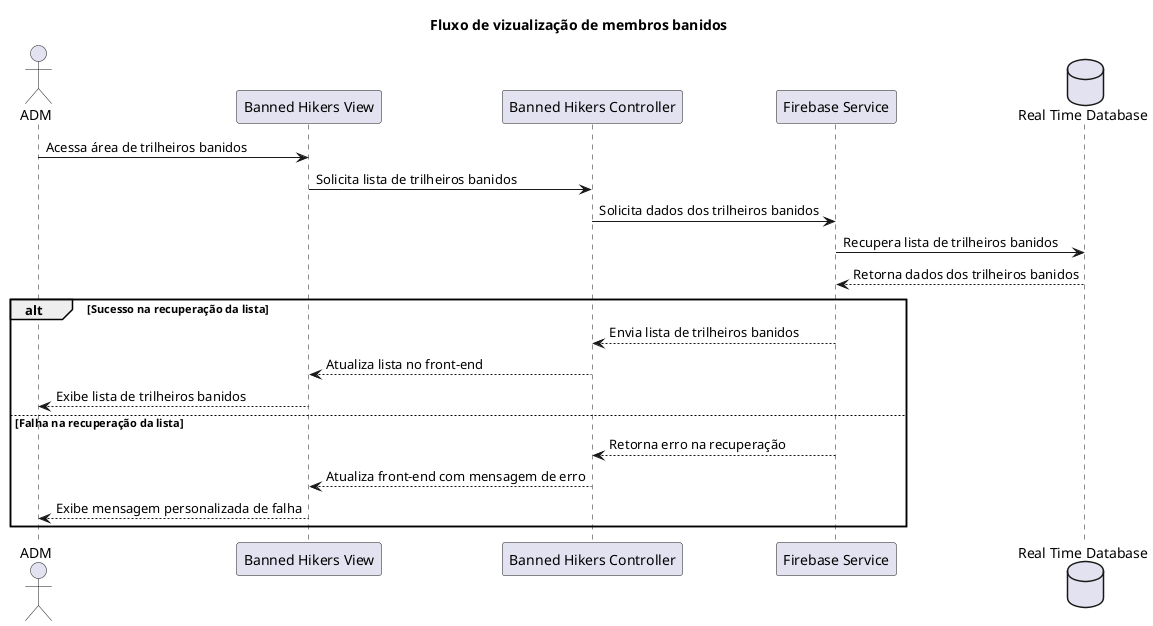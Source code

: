 @startuml pe_na_pedra_sequence_diagram_10

title Fluxo de vizualização de membros banidos

actor ADM as adm

participant "Banned Hikers View" as bannedHikersView
participant "Banned Hikers Controller" as bannedHikersController
participant "Firebase Service" as firebase
database "Real Time Database" as realTimeDatabase

adm -> bannedHikersView : Acessa área de trilheiros banidos

bannedHikersView -> bannedHikersController : Solicita lista de trilheiros banidos

bannedHikersController -> firebase : Solicita dados dos trilheiros banidos

firebase -> realTimeDatabase : Recupera lista de trilheiros banidos
realTimeDatabase --> firebase : Retorna dados dos trilheiros banidos

alt Sucesso na recuperação da lista
  firebase --> bannedHikersController : Envia lista de trilheiros banidos
  bannedHikersController --> bannedHikersView : Atualiza lista no front-end
  bannedHikersView --> adm : Exibe lista de trilheiros banidos
else Falha na recuperação da lista
  firebase --> bannedHikersController : Retorna erro na recuperação
  bannedHikersController --> bannedHikersView : Atualiza front-end com mensagem de erro
  bannedHikersView --> adm : Exibe mensagem personalizada de falha
end

@enduml
